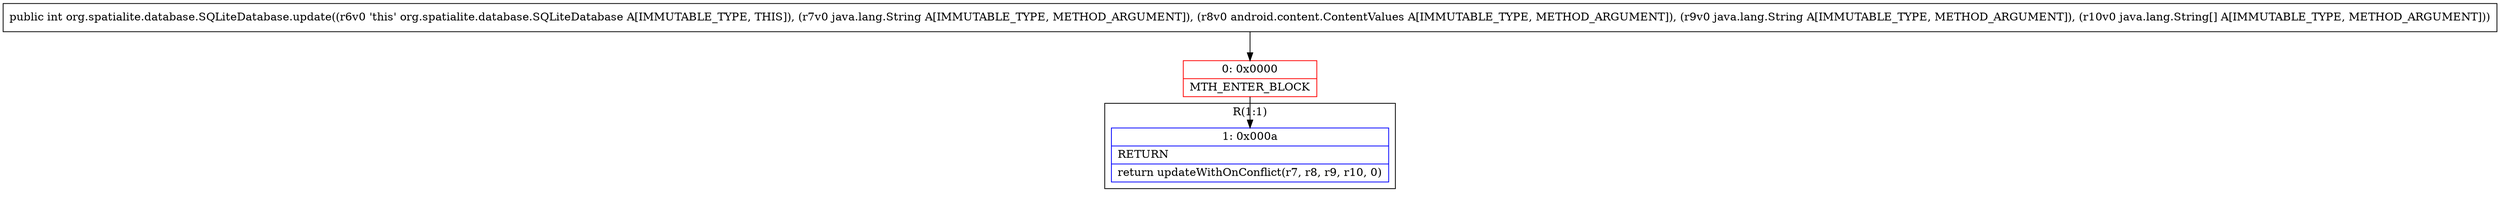 digraph "CFG fororg.spatialite.database.SQLiteDatabase.update(Ljava\/lang\/String;Landroid\/content\/ContentValues;Ljava\/lang\/String;[Ljava\/lang\/String;)I" {
subgraph cluster_Region_1748942855 {
label = "R(1:1)";
node [shape=record,color=blue];
Node_1 [shape=record,label="{1\:\ 0x000a|RETURN\l|return updateWithOnConflict(r7, r8, r9, r10, 0)\l}"];
}
Node_0 [shape=record,color=red,label="{0\:\ 0x0000|MTH_ENTER_BLOCK\l}"];
MethodNode[shape=record,label="{public int org.spatialite.database.SQLiteDatabase.update((r6v0 'this' org.spatialite.database.SQLiteDatabase A[IMMUTABLE_TYPE, THIS]), (r7v0 java.lang.String A[IMMUTABLE_TYPE, METHOD_ARGUMENT]), (r8v0 android.content.ContentValues A[IMMUTABLE_TYPE, METHOD_ARGUMENT]), (r9v0 java.lang.String A[IMMUTABLE_TYPE, METHOD_ARGUMENT]), (r10v0 java.lang.String[] A[IMMUTABLE_TYPE, METHOD_ARGUMENT])) }"];
MethodNode -> Node_0;
Node_0 -> Node_1;
}

